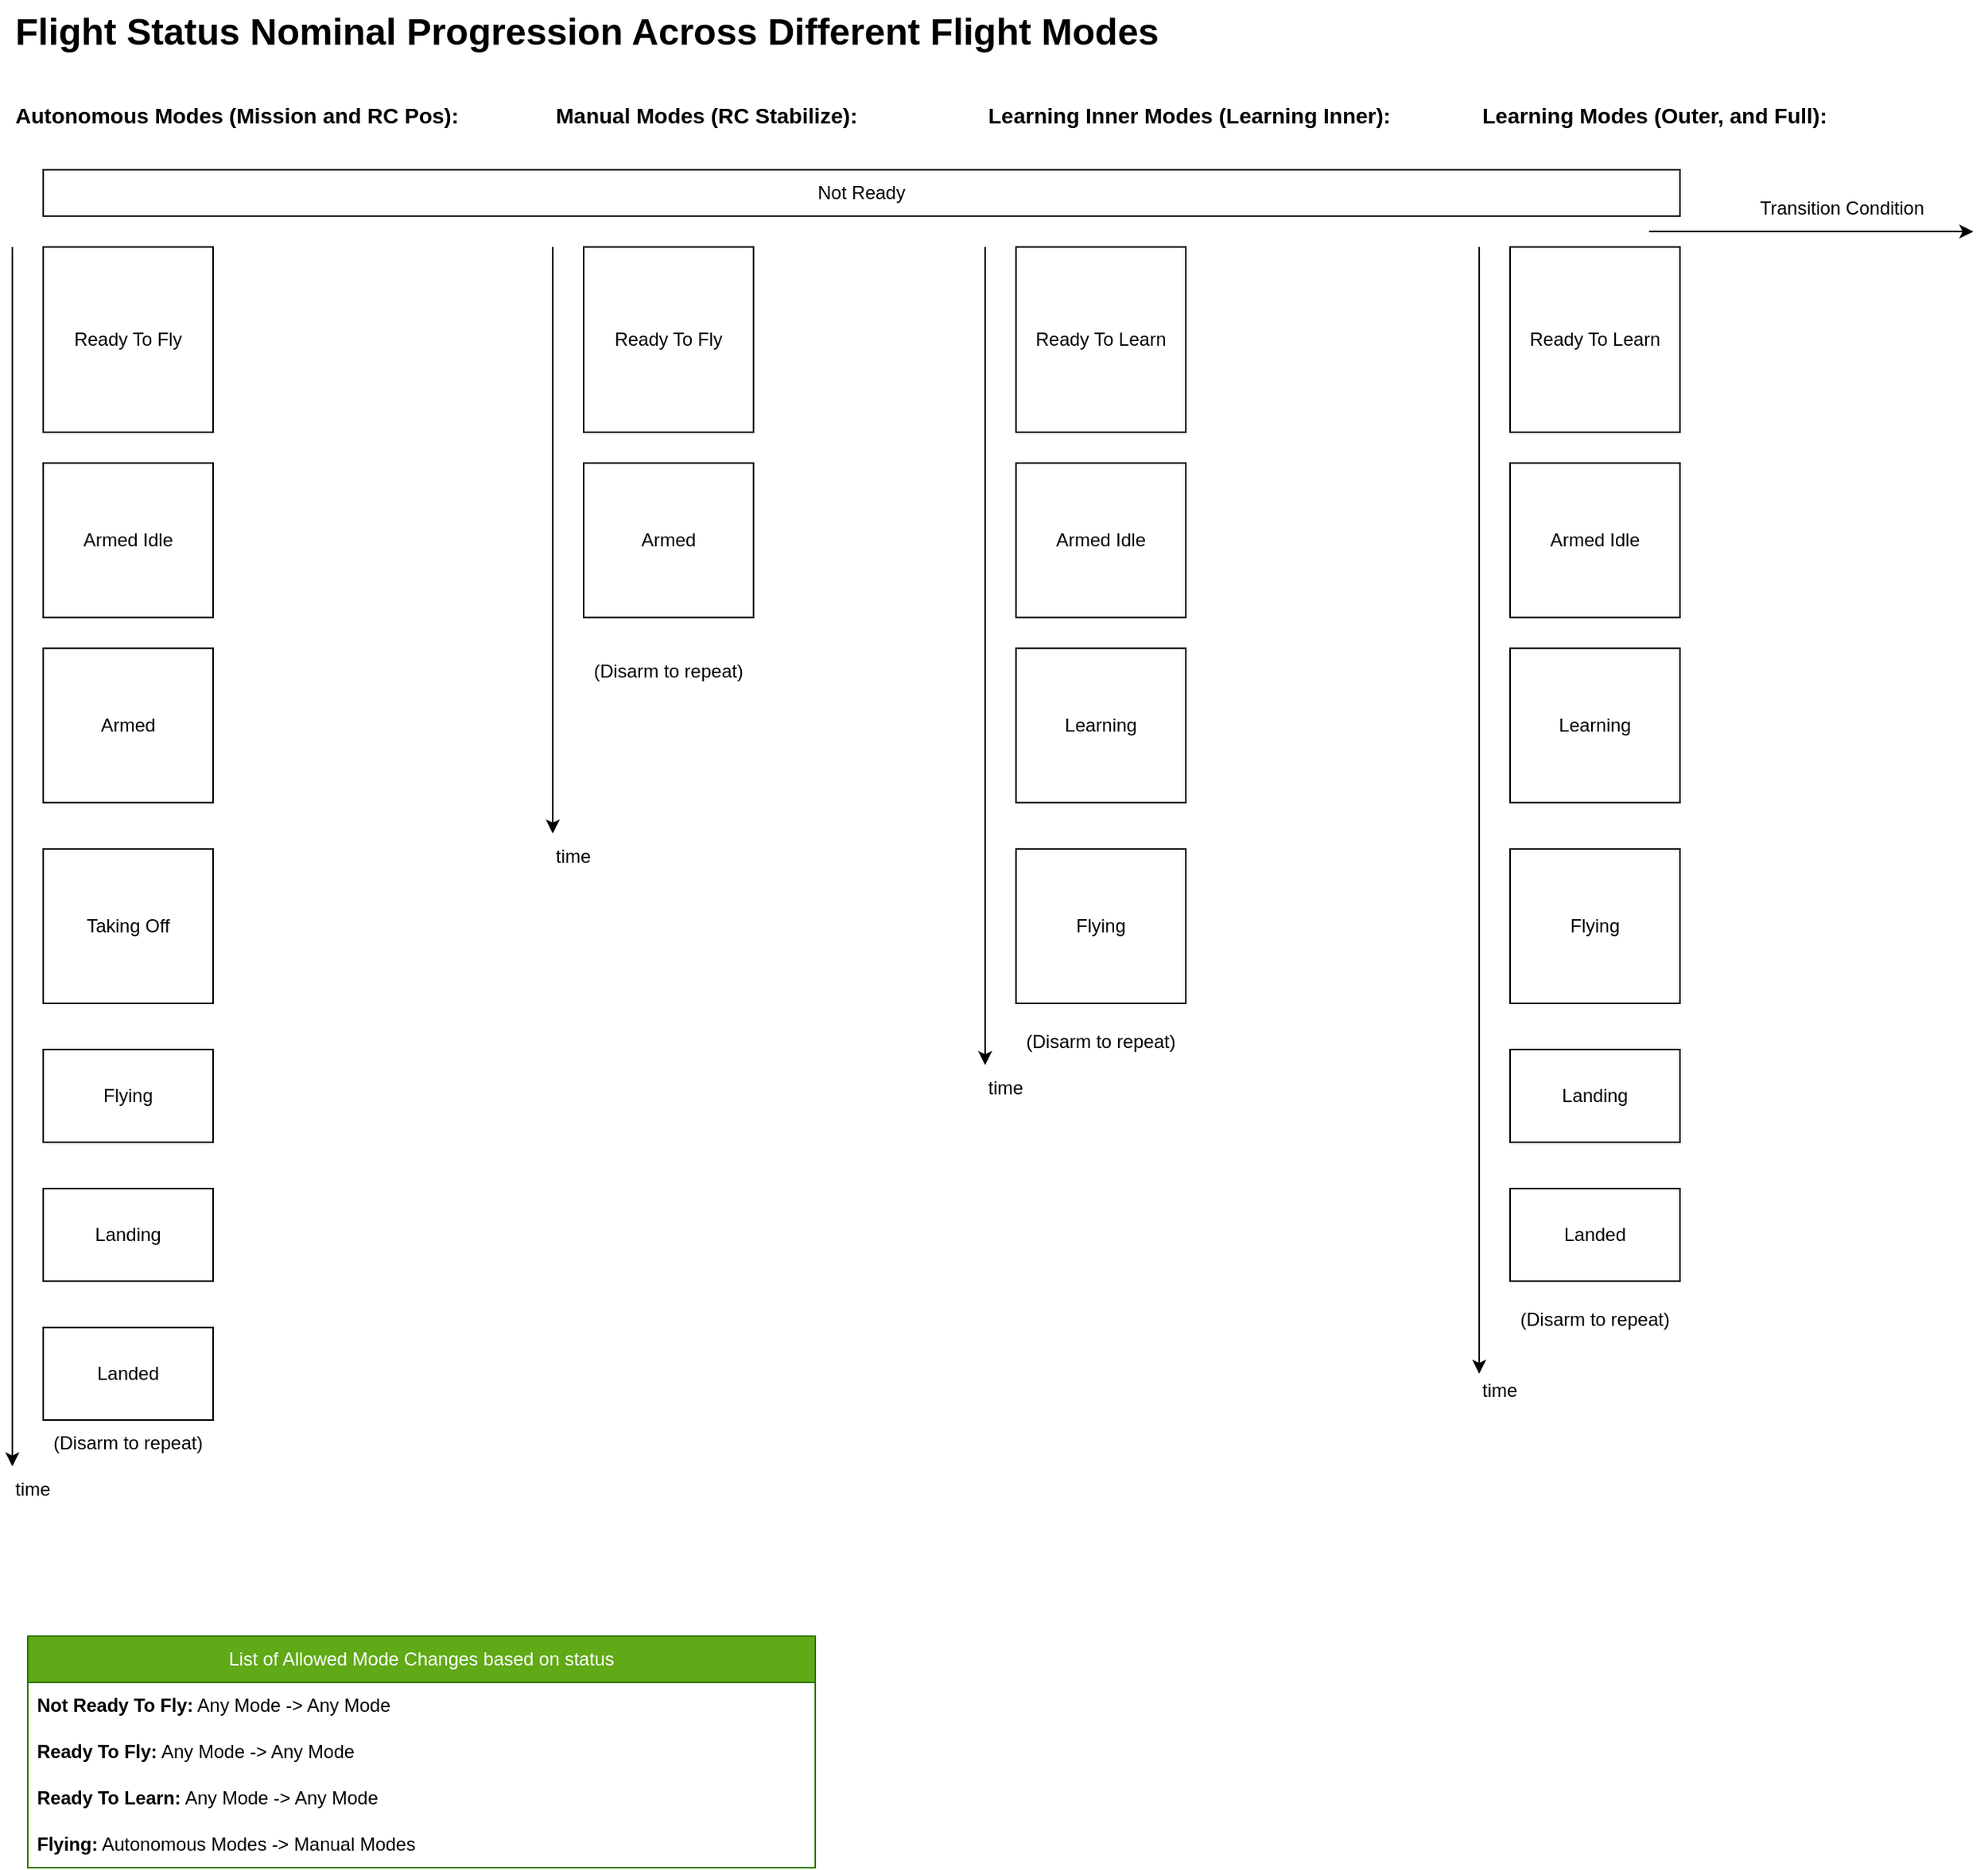<mxfile version="25.0.1">
  <diagram name="Page-1" id="6as3FUhw41MRpe2Z9Gl4">
    <mxGraphModel dx="828" dy="529" grid="1" gridSize="10" guides="1" tooltips="1" connect="1" arrows="1" fold="1" page="1" pageScale="1" pageWidth="1100" pageHeight="850" math="0" shadow="0">
      <root>
        <mxCell id="0" />
        <mxCell id="1" parent="0" />
        <mxCell id="1NoHcW3fg8vAXFvvcilR-1" value="Ready To Fly" style="rounded=0;whiteSpace=wrap;html=1;" parent="1" vertex="1">
          <mxGeometry x="50" y="170" width="110" height="120" as="geometry" />
        </mxCell>
        <mxCell id="1NoHcW3fg8vAXFvvcilR-2" value="Armed Idle" style="rounded=0;whiteSpace=wrap;html=1;" parent="1" vertex="1">
          <mxGeometry x="50" y="310" width="110" height="100" as="geometry" />
        </mxCell>
        <mxCell id="1NoHcW3fg8vAXFvvcilR-3" value="Armed" style="rounded=0;whiteSpace=wrap;html=1;" parent="1" vertex="1">
          <mxGeometry x="50" y="430" width="110" height="100" as="geometry" />
        </mxCell>
        <mxCell id="1NoHcW3fg8vAXFvvcilR-4" value="Taking Off" style="rounded=0;whiteSpace=wrap;html=1;" parent="1" vertex="1">
          <mxGeometry x="50" y="560" width="110" height="100" as="geometry" />
        </mxCell>
        <mxCell id="1NoHcW3fg8vAXFvvcilR-5" value="Autonomous Modes (Mission and RC Pos):" style="text;html=1;align=left;verticalAlign=middle;whiteSpace=wrap;rounded=0;fontStyle=1;fontSize=14;" parent="1" vertex="1">
          <mxGeometry x="30" y="70" width="290" height="30" as="geometry" />
        </mxCell>
        <mxCell id="1NoHcW3fg8vAXFvvcilR-6" value="" style="endArrow=classic;html=1;rounded=0;" parent="1" edge="1">
          <mxGeometry width="50" height="50" relative="1" as="geometry">
            <mxPoint x="30" y="170" as="sourcePoint" />
            <mxPoint x="30" y="960" as="targetPoint" />
          </mxGeometry>
        </mxCell>
        <mxCell id="1NoHcW3fg8vAXFvvcilR-7" value="time" style="text;html=1;align=left;verticalAlign=middle;whiteSpace=wrap;rounded=0;" parent="1" vertex="1">
          <mxGeometry x="30" y="960" width="60" height="30" as="geometry" />
        </mxCell>
        <mxCell id="1NoHcW3fg8vAXFvvcilR-8" value="Flying" style="rounded=0;whiteSpace=wrap;html=1;" parent="1" vertex="1">
          <mxGeometry x="50" y="690" width="110" height="60" as="geometry" />
        </mxCell>
        <mxCell id="1NoHcW3fg8vAXFvvcilR-9" value="Landing" style="rounded=0;whiteSpace=wrap;html=1;" parent="1" vertex="1">
          <mxGeometry x="50" y="780" width="110" height="60" as="geometry" />
        </mxCell>
        <mxCell id="1NoHcW3fg8vAXFvvcilR-10" value="Landed" style="rounded=0;whiteSpace=wrap;html=1;" parent="1" vertex="1">
          <mxGeometry x="50" y="870" width="110" height="60" as="geometry" />
        </mxCell>
        <mxCell id="1NoHcW3fg8vAXFvvcilR-11" value="Manual Modes (RC Stabilize):" style="text;html=1;align=left;verticalAlign=middle;whiteSpace=wrap;rounded=0;fontStyle=1;fontSize=14;" parent="1" vertex="1">
          <mxGeometry x="380" y="70" width="250" height="30" as="geometry" />
        </mxCell>
        <mxCell id="1NoHcW3fg8vAXFvvcilR-12" value="" style="endArrow=classic;html=1;rounded=0;" parent="1" edge="1">
          <mxGeometry width="50" height="50" relative="1" as="geometry">
            <mxPoint x="380" y="170" as="sourcePoint" />
            <mxPoint x="380" y="550" as="targetPoint" />
          </mxGeometry>
        </mxCell>
        <mxCell id="1NoHcW3fg8vAXFvvcilR-13" value="time" style="text;html=1;align=left;verticalAlign=middle;whiteSpace=wrap;rounded=0;" parent="1" vertex="1">
          <mxGeometry x="380" y="550" width="60" height="30" as="geometry" />
        </mxCell>
        <mxCell id="1NoHcW3fg8vAXFvvcilR-14" value="Ready To Fly" style="rounded=0;whiteSpace=wrap;html=1;" parent="1" vertex="1">
          <mxGeometry x="400" y="170" width="110" height="120" as="geometry" />
        </mxCell>
        <mxCell id="1NoHcW3fg8vAXFvvcilR-16" value="Armed" style="rounded=0;whiteSpace=wrap;html=1;" parent="1" vertex="1">
          <mxGeometry x="400" y="310" width="110" height="100" as="geometry" />
        </mxCell>
        <mxCell id="1NoHcW3fg8vAXFvvcilR-17" value="(Disarm to repeat)" style="text;html=1;align=center;verticalAlign=middle;whiteSpace=wrap;rounded=0;" parent="1" vertex="1">
          <mxGeometry x="40" y="930" width="130" height="30" as="geometry" />
        </mxCell>
        <mxCell id="1NoHcW3fg8vAXFvvcilR-18" value="(Disarm to repeat)" style="text;html=1;align=center;verticalAlign=middle;whiteSpace=wrap;rounded=0;" parent="1" vertex="1">
          <mxGeometry x="390" y="430" width="130" height="30" as="geometry" />
        </mxCell>
        <mxCell id="1NoHcW3fg8vAXFvvcilR-19" value="Learning Inner Modes (Learning Inner):" style="text;html=1;align=left;verticalAlign=middle;whiteSpace=wrap;rounded=0;fontStyle=1;fontSize=14;" parent="1" vertex="1">
          <mxGeometry x="660" y="70" width="270" height="30" as="geometry" />
        </mxCell>
        <mxCell id="1NoHcW3fg8vAXFvvcilR-20" value="Ready To Learn" style="rounded=0;whiteSpace=wrap;html=1;" parent="1" vertex="1">
          <mxGeometry x="680" y="170" width="110" height="120" as="geometry" />
        </mxCell>
        <mxCell id="1NoHcW3fg8vAXFvvcilR-21" value="Armed Idle" style="rounded=0;whiteSpace=wrap;html=1;" parent="1" vertex="1">
          <mxGeometry x="680" y="310" width="110" height="100" as="geometry" />
        </mxCell>
        <mxCell id="1NoHcW3fg8vAXFvvcilR-22" value="Learning" style="rounded=0;whiteSpace=wrap;html=1;" parent="1" vertex="1">
          <mxGeometry x="680" y="430" width="110" height="100" as="geometry" />
        </mxCell>
        <mxCell id="1NoHcW3fg8vAXFvvcilR-23" value="Flying" style="rounded=0;whiteSpace=wrap;html=1;" parent="1" vertex="1">
          <mxGeometry x="680" y="560" width="110" height="100" as="geometry" />
        </mxCell>
        <mxCell id="1NoHcW3fg8vAXFvvcilR-24" value="" style="endArrow=classic;html=1;rounded=0;" parent="1" edge="1">
          <mxGeometry width="50" height="50" relative="1" as="geometry">
            <mxPoint x="660" y="170" as="sourcePoint" />
            <mxPoint x="660" y="700" as="targetPoint" />
          </mxGeometry>
        </mxCell>
        <mxCell id="1NoHcW3fg8vAXFvvcilR-25" value="time" style="text;html=1;align=left;verticalAlign=middle;whiteSpace=wrap;rounded=0;" parent="1" vertex="1">
          <mxGeometry x="660" y="700" width="60" height="30" as="geometry" />
        </mxCell>
        <mxCell id="1NoHcW3fg8vAXFvvcilR-29" value="(Disarm to repeat)" style="text;html=1;align=center;verticalAlign=middle;whiteSpace=wrap;rounded=0;" parent="1" vertex="1">
          <mxGeometry x="670" y="670" width="130" height="30" as="geometry" />
        </mxCell>
        <mxCell id="1NoHcW3fg8vAXFvvcilR-30" value="Learning Modes (Outer, and Full):" style="text;html=1;align=left;verticalAlign=middle;whiteSpace=wrap;rounded=0;fontStyle=1;fontSize=14;" parent="1" vertex="1">
          <mxGeometry x="980" y="70" width="250" height="30" as="geometry" />
        </mxCell>
        <mxCell id="1NoHcW3fg8vAXFvvcilR-31" value="Ready To Learn" style="rounded=0;whiteSpace=wrap;html=1;" parent="1" vertex="1">
          <mxGeometry x="1000" y="170" width="110" height="120" as="geometry" />
        </mxCell>
        <mxCell id="1NoHcW3fg8vAXFvvcilR-32" value="Armed Idle" style="rounded=0;whiteSpace=wrap;html=1;" parent="1" vertex="1">
          <mxGeometry x="1000" y="310" width="110" height="100" as="geometry" />
        </mxCell>
        <mxCell id="1NoHcW3fg8vAXFvvcilR-33" value="Learning" style="rounded=0;whiteSpace=wrap;html=1;" parent="1" vertex="1">
          <mxGeometry x="1000" y="430" width="110" height="100" as="geometry" />
        </mxCell>
        <mxCell id="1NoHcW3fg8vAXFvvcilR-34" value="Flying" style="rounded=0;whiteSpace=wrap;html=1;" parent="1" vertex="1">
          <mxGeometry x="1000" y="560" width="110" height="100" as="geometry" />
        </mxCell>
        <mxCell id="1NoHcW3fg8vAXFvvcilR-35" value="" style="endArrow=classic;html=1;rounded=0;" parent="1" edge="1">
          <mxGeometry width="50" height="50" relative="1" as="geometry">
            <mxPoint x="980" y="170" as="sourcePoint" />
            <mxPoint x="980" y="900" as="targetPoint" />
          </mxGeometry>
        </mxCell>
        <mxCell id="1NoHcW3fg8vAXFvvcilR-36" value="time" style="text;html=1;align=left;verticalAlign=middle;whiteSpace=wrap;rounded=0;" parent="1" vertex="1">
          <mxGeometry x="980" y="896" width="60" height="30" as="geometry" />
        </mxCell>
        <mxCell id="1NoHcW3fg8vAXFvvcilR-37" value="Landing" style="rounded=0;whiteSpace=wrap;html=1;" parent="1" vertex="1">
          <mxGeometry x="1000" y="690" width="110" height="60" as="geometry" />
        </mxCell>
        <mxCell id="1NoHcW3fg8vAXFvvcilR-39" value="Landed" style="rounded=0;whiteSpace=wrap;html=1;" parent="1" vertex="1">
          <mxGeometry x="1000" y="780" width="110" height="60" as="geometry" />
        </mxCell>
        <mxCell id="1NoHcW3fg8vAXFvvcilR-40" value="(Disarm to repeat)" style="text;html=1;align=center;verticalAlign=middle;whiteSpace=wrap;rounded=0;" parent="1" vertex="1">
          <mxGeometry x="990" y="850" width="130" height="30" as="geometry" />
        </mxCell>
        <mxCell id="1NoHcW3fg8vAXFvvcilR-42" value="&lt;h1 style=&quot;margin-top: 0px;&quot;&gt;Flight Status Nominal Progression Across Different Flight Modes&lt;/h1&gt;" style="text;html=1;whiteSpace=wrap;overflow=hidden;rounded=0;" parent="1" vertex="1">
          <mxGeometry x="30" y="10" width="900" height="50" as="geometry" />
        </mxCell>
        <mxCell id="1NoHcW3fg8vAXFvvcilR-43" value="List of Allowed Mode Changes based on status" style="swimlane;fontStyle=0;childLayout=stackLayout;horizontal=1;startSize=30;horizontalStack=0;resizeParent=1;resizeParentMax=0;resizeLast=0;collapsible=1;marginBottom=0;whiteSpace=wrap;html=1;fillColor=#60a917;fontColor=#ffffff;strokeColor=#2D7600;" parent="1" vertex="1">
          <mxGeometry x="40" y="1070" width="510" height="150" as="geometry" />
        </mxCell>
        <mxCell id="1NoHcW3fg8vAXFvvcilR-44" value="&lt;span style=&quot;text-align: center;&quot;&gt;&lt;b&gt;Not Ready To Fly:&lt;/b&gt; Any Mode -&amp;gt; Any Mode&lt;/span&gt;" style="text;strokeColor=none;fillColor=none;align=left;verticalAlign=middle;spacingLeft=4;spacingRight=4;overflow=hidden;points=[[0,0.5],[1,0.5]];portConstraint=eastwest;rotatable=0;whiteSpace=wrap;html=1;" parent="1NoHcW3fg8vAXFvvcilR-43" vertex="1">
          <mxGeometry y="30" width="510" height="30" as="geometry" />
        </mxCell>
        <mxCell id="1NoHcW3fg8vAXFvvcilR-48" value="&lt;span style=&quot;text-align: center;&quot;&gt;&lt;b&gt;Ready To Fly:&lt;/b&gt; Any Mode -&amp;gt; Any Mode&lt;/span&gt;" style="text;strokeColor=none;fillColor=none;align=left;verticalAlign=middle;spacingLeft=4;spacingRight=4;overflow=hidden;points=[[0,0.5],[1,0.5]];portConstraint=eastwest;rotatable=0;whiteSpace=wrap;html=1;" parent="1NoHcW3fg8vAXFvvcilR-43" vertex="1">
          <mxGeometry y="60" width="510" height="30" as="geometry" />
        </mxCell>
        <mxCell id="1NoHcW3fg8vAXFvvcilR-49" value="&lt;span style=&quot;text-align: center;&quot;&gt;&lt;b&gt;Ready To Learn:&lt;/b&gt; Any Mode -&amp;gt; Any Mode&lt;/span&gt;" style="text;strokeColor=none;fillColor=none;align=left;verticalAlign=middle;spacingLeft=4;spacingRight=4;overflow=hidden;points=[[0,0.5],[1,0.5]];portConstraint=eastwest;rotatable=0;whiteSpace=wrap;html=1;" parent="1NoHcW3fg8vAXFvvcilR-43" vertex="1">
          <mxGeometry y="90" width="510" height="30" as="geometry" />
        </mxCell>
        <mxCell id="1NoHcW3fg8vAXFvvcilR-45" value="&lt;b&gt;Flying:&lt;/b&gt; Autonomous Modes -&amp;gt; Manual Modes" style="text;strokeColor=none;fillColor=none;align=left;verticalAlign=middle;spacingLeft=4;spacingRight=4;overflow=hidden;points=[[0,0.5],[1,0.5]];portConstraint=eastwest;rotatable=0;whiteSpace=wrap;html=1;" parent="1NoHcW3fg8vAXFvvcilR-43" vertex="1">
          <mxGeometry y="120" width="510" height="30" as="geometry" />
        </mxCell>
        <mxCell id="1NoHcW3fg8vAXFvvcilR-47" value="Not Ready" style="rounded=0;whiteSpace=wrap;html=1;" parent="1" vertex="1">
          <mxGeometry x="50" y="120" width="1060" height="30" as="geometry" />
        </mxCell>
        <mxCell id="HHdZxwyFAaw1n9JJNgzH-1" value="" style="endArrow=classic;html=1;rounded=0;" edge="1" parent="1">
          <mxGeometry width="50" height="50" relative="1" as="geometry">
            <mxPoint x="1090" y="160" as="sourcePoint" />
            <mxPoint x="1300" y="160" as="targetPoint" />
          </mxGeometry>
        </mxCell>
        <mxCell id="HHdZxwyFAaw1n9JJNgzH-10" value="Transition Condition" style="text;html=1;align=center;verticalAlign=middle;whiteSpace=wrap;rounded=0;" vertex="1" parent="1">
          <mxGeometry x="1160" y="130" width="110" height="30" as="geometry" />
        </mxCell>
      </root>
    </mxGraphModel>
  </diagram>
</mxfile>
